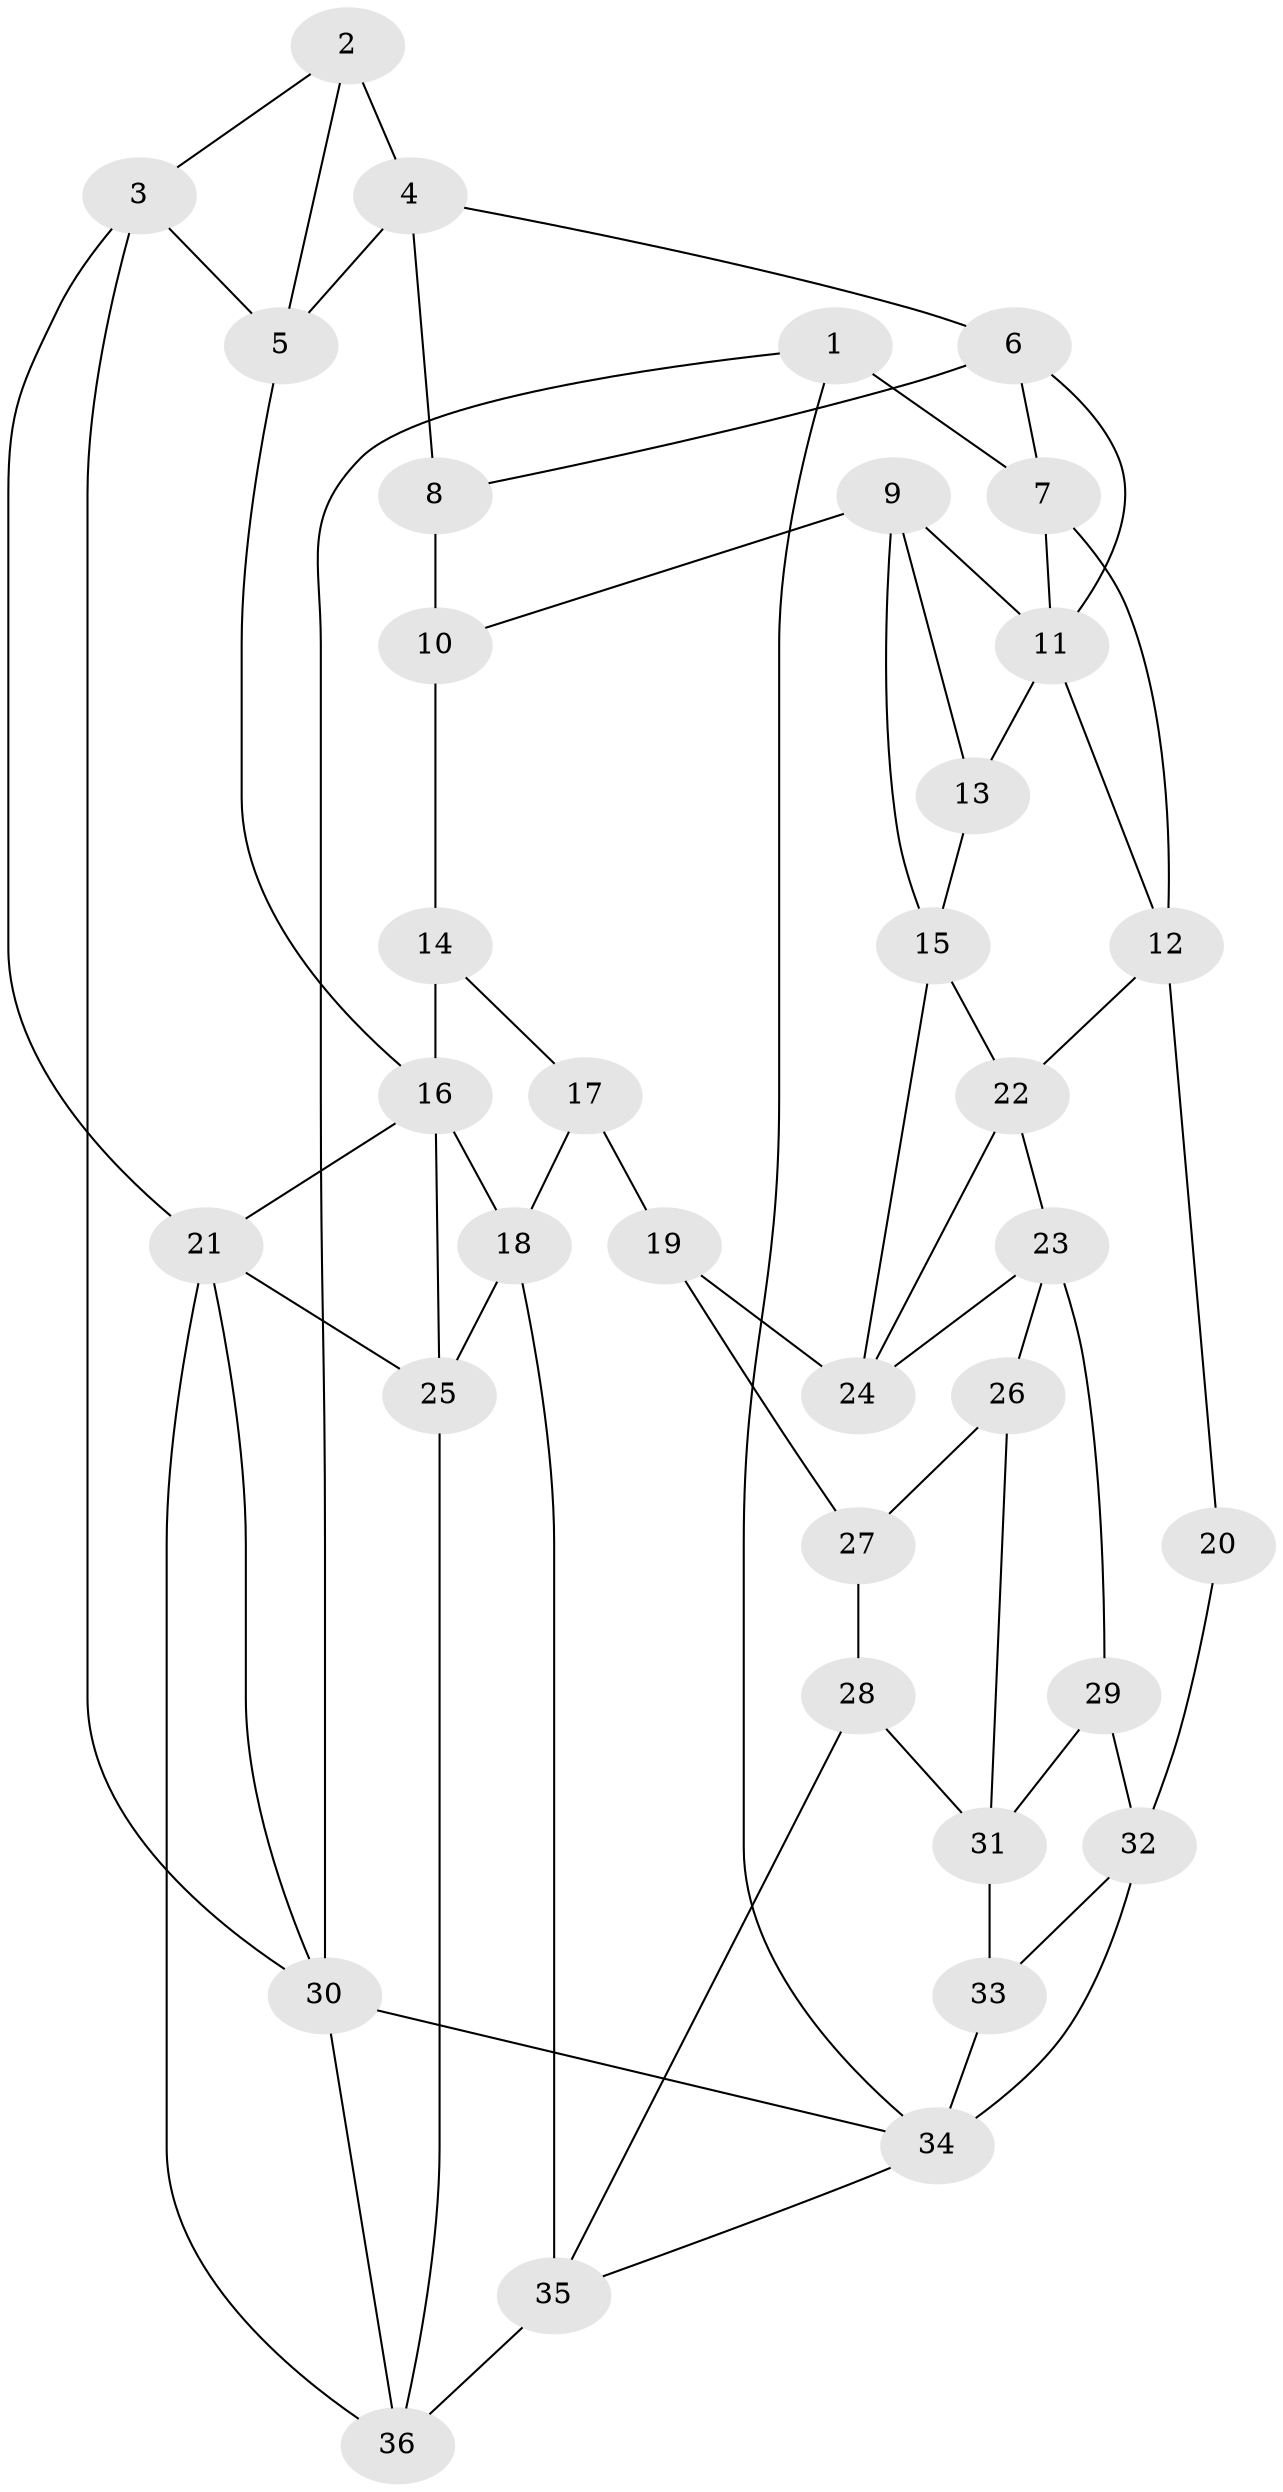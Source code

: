 // original degree distribution, {3: 0.022222222222222223, 6: 0.2777777777777778, 5: 0.4, 4: 0.3}
// Generated by graph-tools (version 1.1) at 2025/38/03/04/25 23:38:24]
// undirected, 36 vertices, 67 edges
graph export_dot {
  node [color=gray90,style=filled];
  1;
  2;
  3;
  4;
  5;
  6;
  7;
  8;
  9;
  10;
  11;
  12;
  13;
  14;
  15;
  16;
  17;
  18;
  19;
  20;
  21;
  22;
  23;
  24;
  25;
  26;
  27;
  28;
  29;
  30;
  31;
  32;
  33;
  34;
  35;
  36;
  1 -- 7 [weight=2.0];
  1 -- 30 [weight=1.0];
  1 -- 34 [weight=1.0];
  2 -- 3 [weight=1.0];
  2 -- 4 [weight=2.0];
  2 -- 5 [weight=1.0];
  3 -- 5 [weight=1.0];
  3 -- 21 [weight=1.0];
  3 -- 30 [weight=1.0];
  4 -- 5 [weight=1.0];
  4 -- 6 [weight=1.0];
  4 -- 8 [weight=2.0];
  5 -- 16 [weight=1.0];
  6 -- 7 [weight=1.0];
  6 -- 8 [weight=1.0];
  6 -- 11 [weight=1.0];
  7 -- 11 [weight=1.0];
  7 -- 12 [weight=1.0];
  8 -- 10 [weight=1.0];
  9 -- 10 [weight=1.0];
  9 -- 11 [weight=1.0];
  9 -- 13 [weight=1.0];
  9 -- 15 [weight=1.0];
  10 -- 14 [weight=1.0];
  11 -- 12 [weight=1.0];
  11 -- 13 [weight=1.0];
  12 -- 20 [weight=2.0];
  12 -- 22 [weight=1.0];
  13 -- 15 [weight=1.0];
  14 -- 16 [weight=2.0];
  14 -- 17 [weight=1.0];
  15 -- 22 [weight=1.0];
  15 -- 24 [weight=1.0];
  16 -- 18 [weight=1.0];
  16 -- 21 [weight=1.0];
  16 -- 25 [weight=1.0];
  17 -- 18 [weight=1.0];
  17 -- 19 [weight=1.0];
  18 -- 25 [weight=1.0];
  18 -- 35 [weight=1.0];
  19 -- 24 [weight=1.0];
  19 -- 27 [weight=2.0];
  20 -- 32 [weight=2.0];
  21 -- 25 [weight=1.0];
  21 -- 30 [weight=1.0];
  21 -- 36 [weight=1.0];
  22 -- 23 [weight=1.0];
  22 -- 24 [weight=1.0];
  23 -- 24 [weight=1.0];
  23 -- 26 [weight=1.0];
  23 -- 29 [weight=1.0];
  25 -- 36 [weight=1.0];
  26 -- 27 [weight=1.0];
  26 -- 31 [weight=1.0];
  27 -- 28 [weight=1.0];
  28 -- 31 [weight=1.0];
  28 -- 35 [weight=1.0];
  29 -- 31 [weight=2.0];
  29 -- 32 [weight=1.0];
  30 -- 34 [weight=1.0];
  30 -- 36 [weight=2.0];
  31 -- 33 [weight=2.0];
  32 -- 33 [weight=1.0];
  32 -- 34 [weight=1.0];
  33 -- 34 [weight=1.0];
  34 -- 35 [weight=1.0];
  35 -- 36 [weight=2.0];
}
